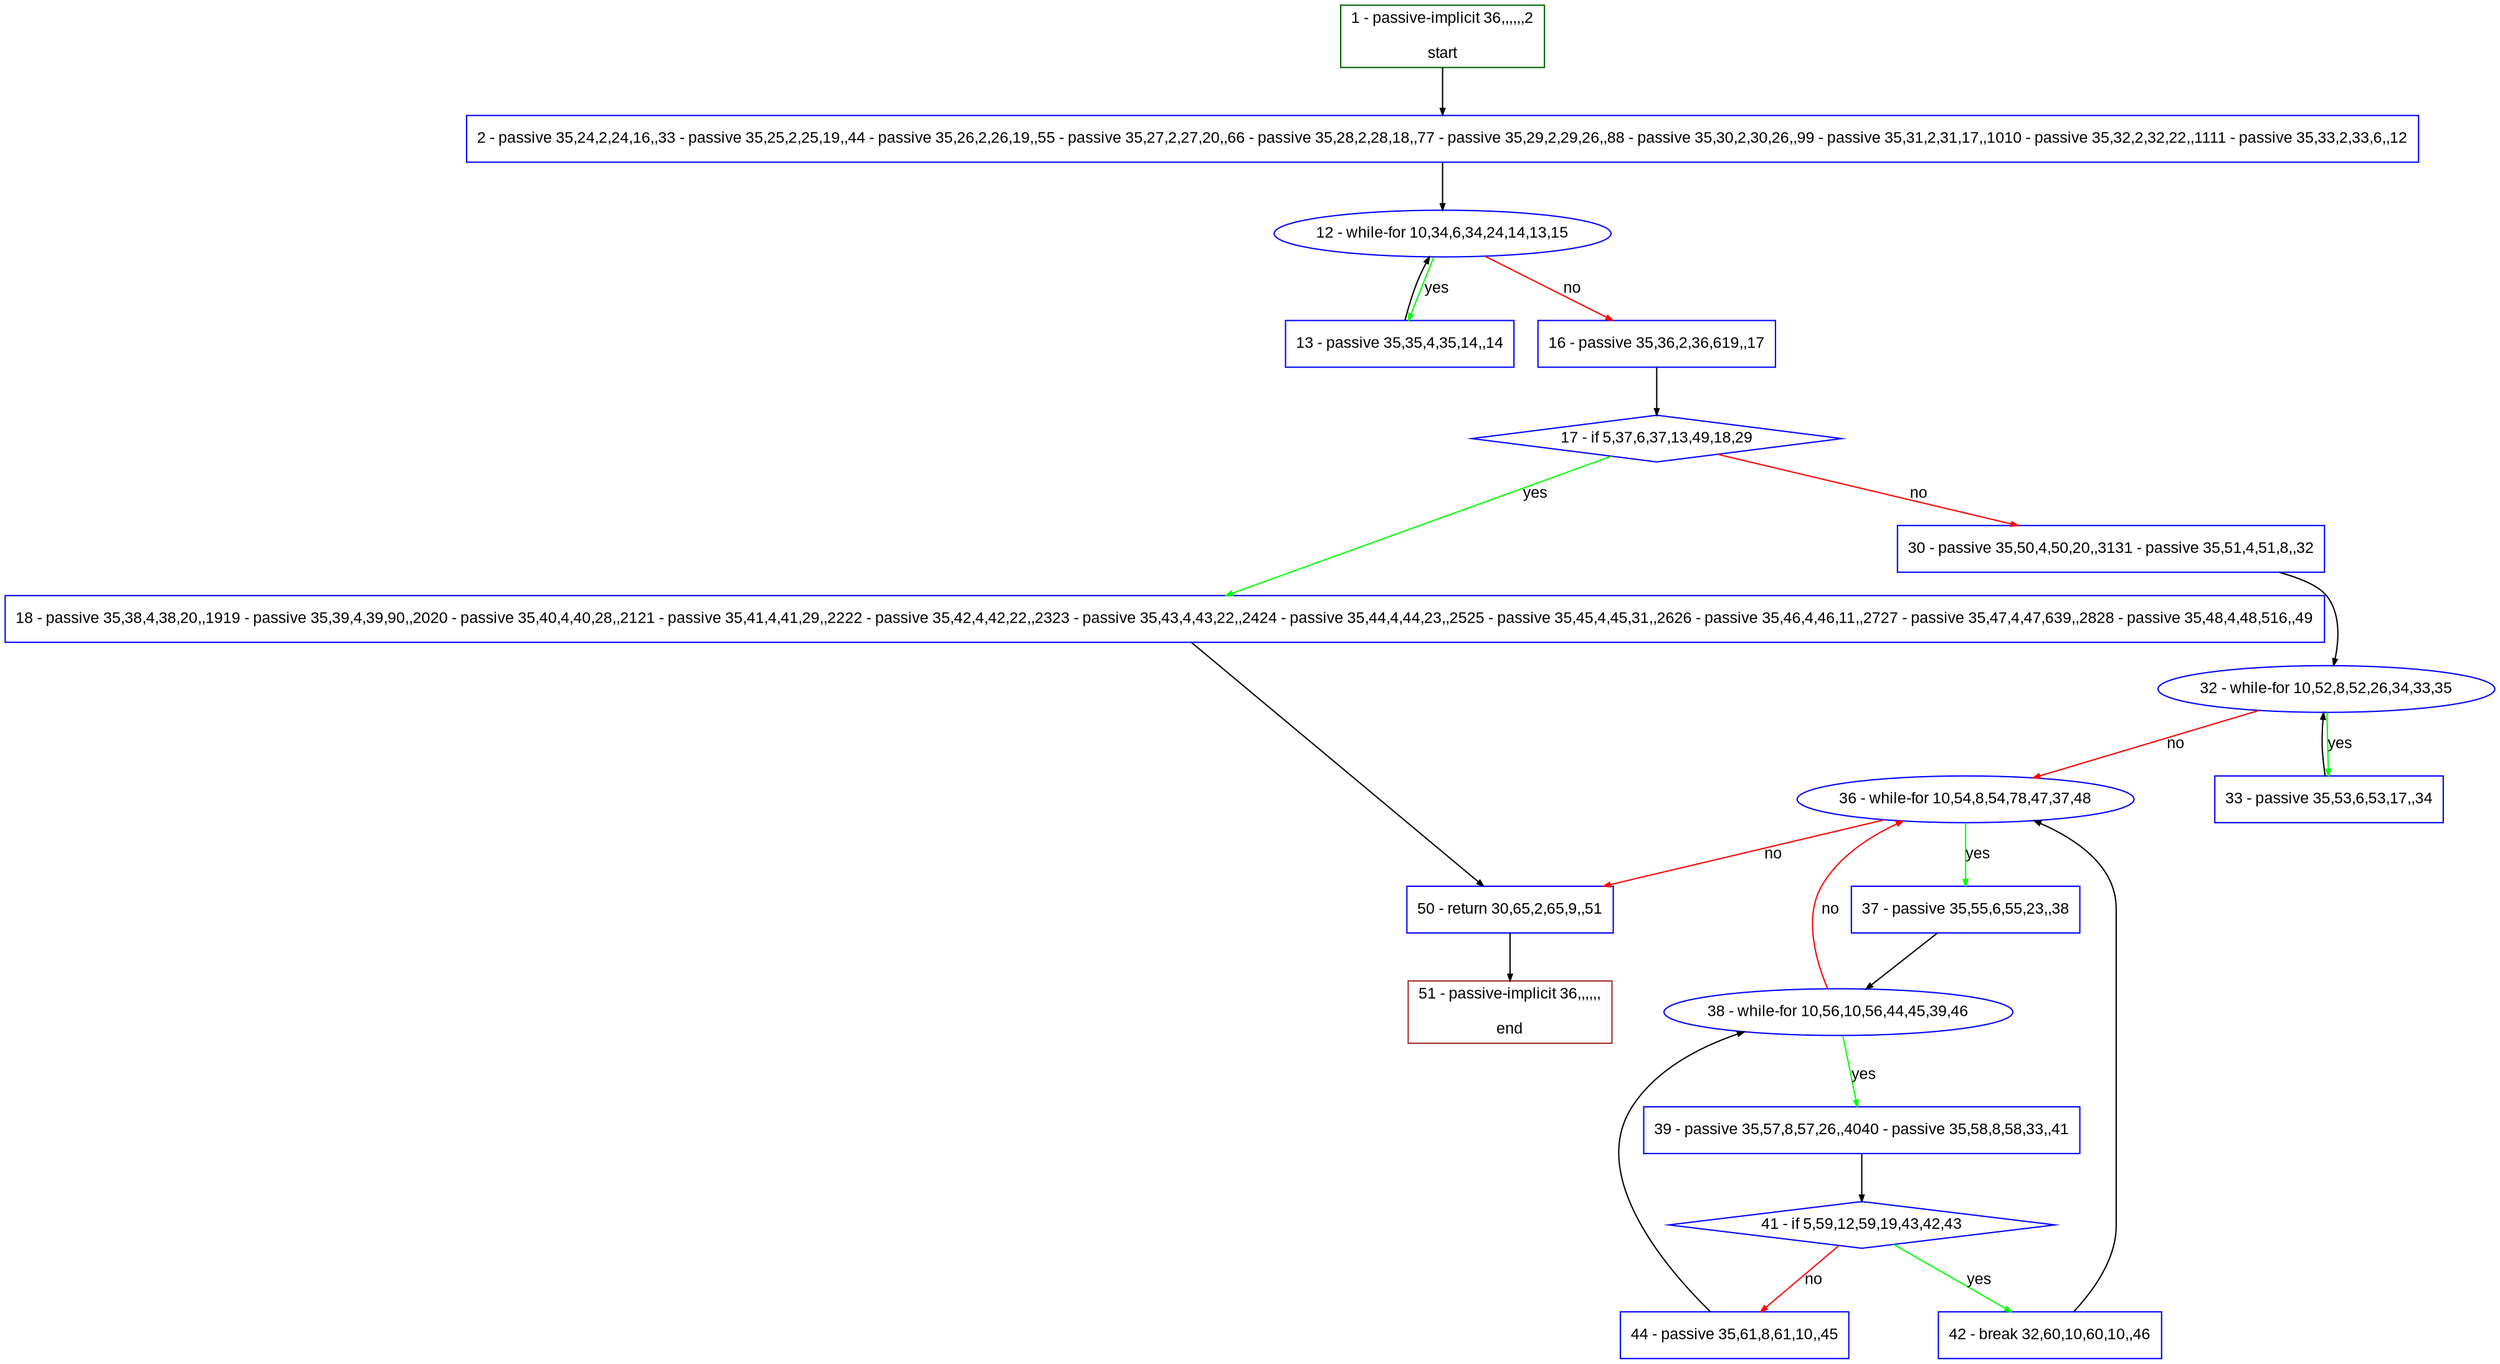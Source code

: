 digraph "" {
  graph [pack="true", label="", fontsize="12", packmode="clust", fontname="Arial", fillcolor="#FFFFCC", bgcolor="white", style="rounded,filled", compound="true"];
  node [node_initialized="no", label="", color="grey", fontsize="12", fillcolor="white", fontname="Arial", style="filled", shape="rectangle", compound="true", fixedsize="false"];
  edge [fontcolor="black", arrowhead="normal", arrowtail="none", arrowsize="0.5", ltail="", label="", color="black", fontsize="12", lhead="", fontname="Arial", dir="forward", compound="true"];
  __N1 [label="2 - passive 35,24,2,24,16,,33 - passive 35,25,2,25,19,,44 - passive 35,26,2,26,19,,55 - passive 35,27,2,27,20,,66 - passive 35,28,2,28,18,,77 - passive 35,29,2,29,26,,88 - passive 35,30,2,30,26,,99 - passive 35,31,2,31,17,,1010 - passive 35,32,2,32,22,,1111 - passive 35,33,2,33,6,,12", color="#0000ff", fillcolor="#ffffff", style="filled", shape="box"];
  __N2 [label="1 - passive-implicit 36,,,,,,2\n\nstart", color="#006400", fillcolor="#ffffff", style="filled", shape="box"];
  __N3 [label="12 - while-for 10,34,6,34,24,14,13,15", color="#0000ff", fillcolor="#ffffff", style="filled", shape="oval"];
  __N4 [label="13 - passive 35,35,4,35,14,,14", color="#0000ff", fillcolor="#ffffff", style="filled", shape="box"];
  __N5 [label="16 - passive 35,36,2,36,619,,17", color="#0000ff", fillcolor="#ffffff", style="filled", shape="box"];
  __N6 [label="17 - if 5,37,6,37,13,49,18,29", color="#0000ff", fillcolor="#ffffff", style="filled", shape="diamond"];
  __N7 [label="18 - passive 35,38,4,38,20,,1919 - passive 35,39,4,39,90,,2020 - passive 35,40,4,40,28,,2121 - passive 35,41,4,41,29,,2222 - passive 35,42,4,42,22,,2323 - passive 35,43,4,43,22,,2424 - passive 35,44,4,44,23,,2525 - passive 35,45,4,45,31,,2626 - passive 35,46,4,46,11,,2727 - passive 35,47,4,47,639,,2828 - passive 35,48,4,48,516,,49", color="#0000ff", fillcolor="#ffffff", style="filled", shape="box"];
  __N8 [label="30 - passive 35,50,4,50,20,,3131 - passive 35,51,4,51,8,,32", color="#0000ff", fillcolor="#ffffff", style="filled", shape="box"];
  __N9 [label="50 - return 30,65,2,65,9,,51", color="#0000ff", fillcolor="#ffffff", style="filled", shape="box"];
  __N10 [label="32 - while-for 10,52,8,52,26,34,33,35", color="#0000ff", fillcolor="#ffffff", style="filled", shape="oval"];
  __N11 [label="33 - passive 35,53,6,53,17,,34", color="#0000ff", fillcolor="#ffffff", style="filled", shape="box"];
  __N12 [label="36 - while-for 10,54,8,54,78,47,37,48", color="#0000ff", fillcolor="#ffffff", style="filled", shape="oval"];
  __N13 [label="37 - passive 35,55,6,55,23,,38", color="#0000ff", fillcolor="#ffffff", style="filled", shape="box"];
  __N14 [label="38 - while-for 10,56,10,56,44,45,39,46", color="#0000ff", fillcolor="#ffffff", style="filled", shape="oval"];
  __N15 [label="39 - passive 35,57,8,57,26,,4040 - passive 35,58,8,58,33,,41", color="#0000ff", fillcolor="#ffffff", style="filled", shape="box"];
  __N16 [label="41 - if 5,59,12,59,19,43,42,43", color="#0000ff", fillcolor="#ffffff", style="filled", shape="diamond"];
  __N17 [label="42 - break 32,60,10,60,10,,46", color="#0000ff", fillcolor="#ffffff", style="filled", shape="box"];
  __N18 [label="44 - passive 35,61,8,61,10,,45", color="#0000ff", fillcolor="#ffffff", style="filled", shape="box"];
  __N19 [label="51 - passive-implicit 36,,,,,,\n\nend", color="#a52a2a", fillcolor="#ffffff", style="filled", shape="box"];
  __N2 -> __N1 [arrowhead="normal", arrowtail="none", color="#000000", label="", dir="forward"];
  __N1 -> __N3 [arrowhead="normal", arrowtail="none", color="#000000", label="", dir="forward"];
  __N3 -> __N4 [arrowhead="normal", arrowtail="none", color="#00ff00", label="yes", dir="forward"];
  __N4 -> __N3 [arrowhead="normal", arrowtail="none", color="#000000", label="", dir="forward"];
  __N3 -> __N5 [arrowhead="normal", arrowtail="none", color="#ff0000", label="no", dir="forward"];
  __N5 -> __N6 [arrowhead="normal", arrowtail="none", color="#000000", label="", dir="forward"];
  __N6 -> __N7 [arrowhead="normal", arrowtail="none", color="#00ff00", label="yes", dir="forward"];
  __N6 -> __N8 [arrowhead="normal", arrowtail="none", color="#ff0000", label="no", dir="forward"];
  __N7 -> __N9 [arrowhead="normal", arrowtail="none", color="#000000", label="", dir="forward"];
  __N8 -> __N10 [arrowhead="normal", arrowtail="none", color="#000000", label="", dir="forward"];
  __N10 -> __N11 [arrowhead="normal", arrowtail="none", color="#00ff00", label="yes", dir="forward"];
  __N11 -> __N10 [arrowhead="normal", arrowtail="none", color="#000000", label="", dir="forward"];
  __N10 -> __N12 [arrowhead="normal", arrowtail="none", color="#ff0000", label="no", dir="forward"];
  __N12 -> __N13 [arrowhead="normal", arrowtail="none", color="#00ff00", label="yes", dir="forward"];
  __N12 -> __N9 [arrowhead="normal", arrowtail="none", color="#ff0000", label="no", dir="forward"];
  __N13 -> __N14 [arrowhead="normal", arrowtail="none", color="#000000", label="", dir="forward"];
  __N14 -> __N12 [arrowhead="normal", arrowtail="none", color="#ff0000", label="no", dir="forward"];
  __N14 -> __N15 [arrowhead="normal", arrowtail="none", color="#00ff00", label="yes", dir="forward"];
  __N15 -> __N16 [arrowhead="normal", arrowtail="none", color="#000000", label="", dir="forward"];
  __N16 -> __N17 [arrowhead="normal", arrowtail="none", color="#00ff00", label="yes", dir="forward"];
  __N16 -> __N18 [arrowhead="normal", arrowtail="none", color="#ff0000", label="no", dir="forward"];
  __N17 -> __N12 [arrowhead="normal", arrowtail="none", color="#000000", label="", dir="forward"];
  __N18 -> __N14 [arrowhead="normal", arrowtail="none", color="#000000", label="", dir="forward"];
  __N9 -> __N19 [arrowhead="normal", arrowtail="none", color="#000000", label="", dir="forward"];
}
